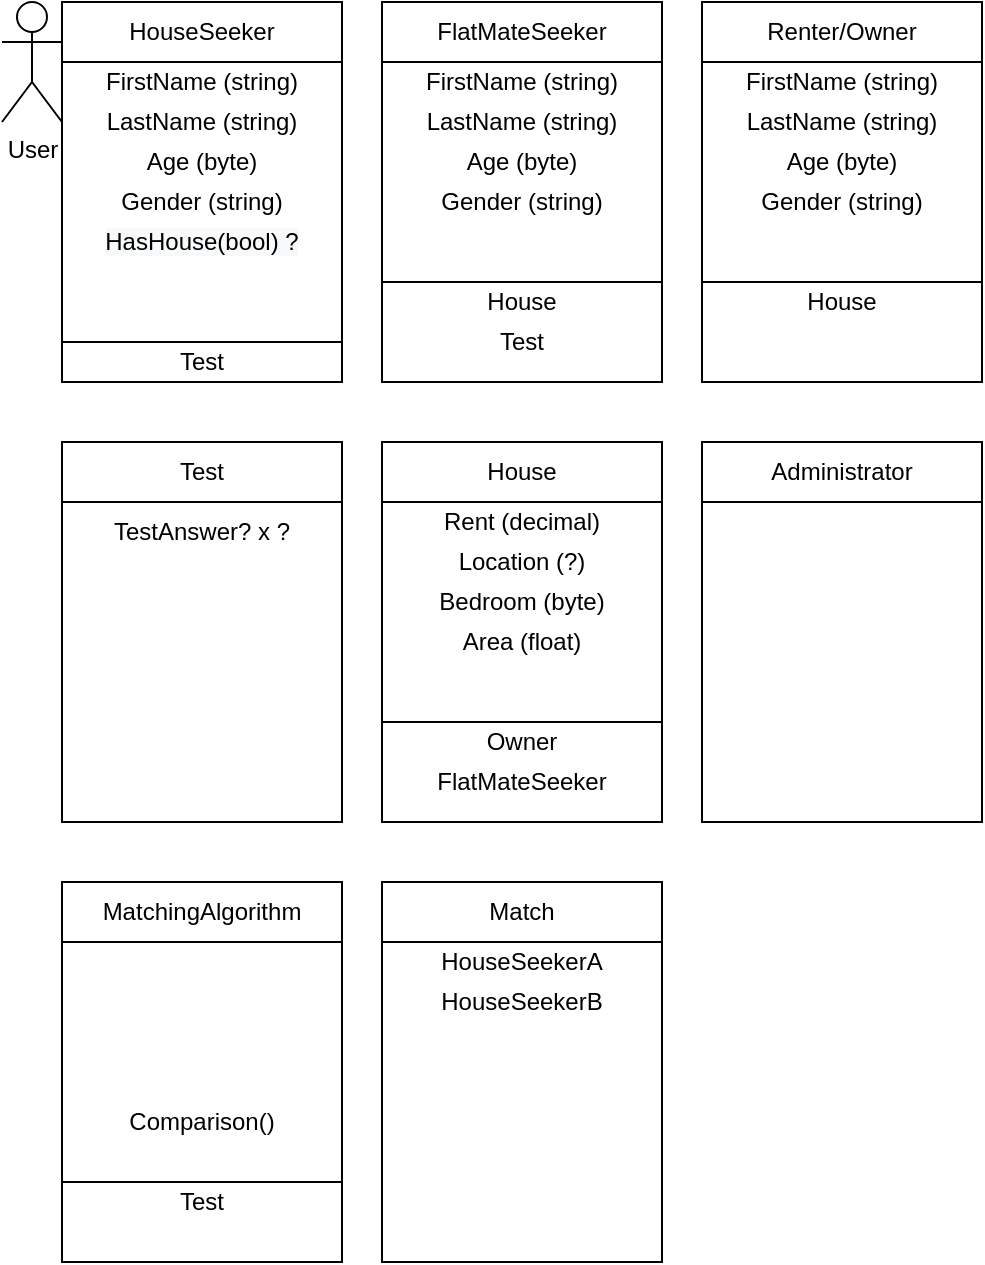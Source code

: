 <mxfile version="14.8.5" type="device"><diagram id="C5RBs43oDa-KdzZeNtuy" name="Page-1"><mxGraphModel dx="613" dy="762" grid="1" gridSize="10" guides="1" tooltips="1" connect="1" arrows="1" fold="1" page="1" pageScale="1" pageWidth="827" pageHeight="1169" background="none" math="0" shadow="0"><root><mxCell id="WIyWlLk6GJQsqaUBKTNV-0"/><mxCell id="WIyWlLk6GJQsqaUBKTNV-1" parent="WIyWlLk6GJQsqaUBKTNV-0"/><mxCell id="w1kC22EjsE4C6ID-WOqB-3" value="" style="rounded=0;whiteSpace=wrap;html=1;fillColor=none;" vertex="1" parent="WIyWlLk6GJQsqaUBKTNV-1"><mxGeometry x="40" y="20" width="140" height="190" as="geometry"/></mxCell><mxCell id="w1kC22EjsE4C6ID-WOqB-4" value="HouseSeeker" style="rounded=0;whiteSpace=wrap;html=1;fillColor=none;" vertex="1" parent="WIyWlLk6GJQsqaUBKTNV-1"><mxGeometry x="40" y="20" width="140" height="30" as="geometry"/></mxCell><mxCell id="w1kC22EjsE4C6ID-WOqB-5" value="FirstName (string)" style="text;html=1;strokeColor=none;fillColor=none;align=center;verticalAlign=middle;whiteSpace=wrap;rounded=0;" vertex="1" parent="WIyWlLk6GJQsqaUBKTNV-1"><mxGeometry x="40" y="50" width="140" height="20" as="geometry"/></mxCell><mxCell id="w1kC22EjsE4C6ID-WOqB-6" value="LastName (string)" style="text;html=1;strokeColor=none;fillColor=none;align=center;verticalAlign=middle;whiteSpace=wrap;rounded=0;" vertex="1" parent="WIyWlLk6GJQsqaUBKTNV-1"><mxGeometry x="40" y="70" width="140" height="20" as="geometry"/></mxCell><mxCell id="w1kC22EjsE4C6ID-WOqB-7" value="Age (byte)" style="text;html=1;strokeColor=none;fillColor=none;align=center;verticalAlign=middle;whiteSpace=wrap;rounded=0;" vertex="1" parent="WIyWlLk6GJQsqaUBKTNV-1"><mxGeometry x="40" y="90" width="140" height="20" as="geometry"/></mxCell><mxCell id="w1kC22EjsE4C6ID-WOqB-8" value="Gender (string)" style="text;html=1;strokeColor=none;fillColor=none;align=center;verticalAlign=middle;whiteSpace=wrap;rounded=0;" vertex="1" parent="WIyWlLk6GJQsqaUBKTNV-1"><mxGeometry x="40" y="110" width="140" height="20" as="geometry"/></mxCell><mxCell id="w1kC22EjsE4C6ID-WOqB-9" value="&lt;span style=&quot;color: rgb(0 , 0 , 0) ; font-family: &amp;#34;helvetica&amp;#34; ; font-size: 12px ; font-style: normal ; font-weight: 400 ; letter-spacing: normal ; text-align: center ; text-indent: 0px ; text-transform: none ; word-spacing: 0px ; background-color: rgb(248 , 249 , 250) ; display: inline ; float: none&quot;&gt;HasHouse(bool) ?&lt;/span&gt;" style="text;html=1;strokeColor=none;fillColor=none;align=center;verticalAlign=middle;whiteSpace=wrap;rounded=0;" vertex="1" parent="WIyWlLk6GJQsqaUBKTNV-1"><mxGeometry x="40" y="130" width="140" height="20" as="geometry"/></mxCell><mxCell id="w1kC22EjsE4C6ID-WOqB-11" value="" style="rounded=0;whiteSpace=wrap;html=1;fillColor=none;" vertex="1" parent="WIyWlLk6GJQsqaUBKTNV-1"><mxGeometry x="40" y="240" width="140" height="190" as="geometry"/></mxCell><mxCell id="w1kC22EjsE4C6ID-WOqB-12" value="Test" style="rounded=0;whiteSpace=wrap;html=1;fillColor=none;" vertex="1" parent="WIyWlLk6GJQsqaUBKTNV-1"><mxGeometry x="40" y="240" width="140" height="30" as="geometry"/></mxCell><mxCell id="w1kC22EjsE4C6ID-WOqB-13" value="" style="rounded=0;whiteSpace=wrap;html=1;fillColor=none;" vertex="1" parent="WIyWlLk6GJQsqaUBKTNV-1"><mxGeometry x="40" y="460" width="140" height="190" as="geometry"/></mxCell><mxCell id="w1kC22EjsE4C6ID-WOqB-15" value="MatchingAlgorithm" style="rounded=0;whiteSpace=wrap;html=1;fillColor=none;" vertex="1" parent="WIyWlLk6GJQsqaUBKTNV-1"><mxGeometry x="40" y="460" width="140" height="30" as="geometry"/></mxCell><mxCell id="w1kC22EjsE4C6ID-WOqB-16" value="" style="rounded=0;whiteSpace=wrap;html=1;fillColor=none;" vertex="1" parent="WIyWlLk6GJQsqaUBKTNV-1"><mxGeometry x="200" y="240" width="140" height="190" as="geometry"/></mxCell><mxCell id="w1kC22EjsE4C6ID-WOqB-17" value="House" style="rounded=0;whiteSpace=wrap;html=1;fillColor=none;" vertex="1" parent="WIyWlLk6GJQsqaUBKTNV-1"><mxGeometry x="200" y="240" width="140" height="30" as="geometry"/></mxCell><mxCell id="w1kC22EjsE4C6ID-WOqB-18" value="Rent (decimal)" style="text;html=1;strokeColor=none;fillColor=none;align=center;verticalAlign=middle;whiteSpace=wrap;rounded=0;" vertex="1" parent="WIyWlLk6GJQsqaUBKTNV-1"><mxGeometry x="200" y="270" width="140" height="20" as="geometry"/></mxCell><mxCell id="w1kC22EjsE4C6ID-WOqB-19" value="Location (?)" style="text;html=1;strokeColor=none;fillColor=none;align=center;verticalAlign=middle;whiteSpace=wrap;rounded=0;" vertex="1" parent="WIyWlLk6GJQsqaUBKTNV-1"><mxGeometry x="200" y="290" width="140" height="20" as="geometry"/></mxCell><mxCell id="w1kC22EjsE4C6ID-WOqB-20" value="Bedroom (byte)" style="text;html=1;strokeColor=none;fillColor=none;align=center;verticalAlign=middle;whiteSpace=wrap;rounded=0;" vertex="1" parent="WIyWlLk6GJQsqaUBKTNV-1"><mxGeometry x="200" y="310" width="140" height="20" as="geometry"/></mxCell><mxCell id="w1kC22EjsE4C6ID-WOqB-21" value="Area (float)" style="text;html=1;strokeColor=none;fillColor=none;align=center;verticalAlign=middle;whiteSpace=wrap;rounded=0;" vertex="1" parent="WIyWlLk6GJQsqaUBKTNV-1"><mxGeometry x="200" y="330" width="140" height="20" as="geometry"/></mxCell><mxCell id="w1kC22EjsE4C6ID-WOqB-23" value="TestAnswer? x ?" style="text;html=1;strokeColor=none;fillColor=none;align=center;verticalAlign=middle;whiteSpace=wrap;rounded=0;" vertex="1" parent="WIyWlLk6GJQsqaUBKTNV-1"><mxGeometry x="40" y="270" width="140" height="30" as="geometry"/></mxCell><mxCell id="w1kC22EjsE4C6ID-WOqB-25" value="" style="rounded=0;whiteSpace=wrap;html=1;fillColor=none;" vertex="1" parent="WIyWlLk6GJQsqaUBKTNV-1"><mxGeometry x="200" y="460" width="140" height="190" as="geometry"/></mxCell><mxCell id="w1kC22EjsE4C6ID-WOqB-26" value="Match" style="rounded=0;whiteSpace=wrap;html=1;fillColor=none;" vertex="1" parent="WIyWlLk6GJQsqaUBKTNV-1"><mxGeometry x="200" y="460" width="140" height="30" as="geometry"/></mxCell><mxCell id="w1kC22EjsE4C6ID-WOqB-27" value="HouseSeekerA" style="text;html=1;strokeColor=none;fillColor=none;align=center;verticalAlign=middle;whiteSpace=wrap;rounded=0;" vertex="1" parent="WIyWlLk6GJQsqaUBKTNV-1"><mxGeometry x="200" y="490" width="140" height="20" as="geometry"/></mxCell><mxCell id="w1kC22EjsE4C6ID-WOqB-31" value="HouseSeekerB" style="text;html=1;strokeColor=none;fillColor=none;align=center;verticalAlign=middle;whiteSpace=wrap;rounded=0;" vertex="1" parent="WIyWlLk6GJQsqaUBKTNV-1"><mxGeometry x="200" y="510" width="140" height="20" as="geometry"/></mxCell><mxCell id="w1kC22EjsE4C6ID-WOqB-32" value="" style="rounded=0;whiteSpace=wrap;html=1;fillColor=none;" vertex="1" parent="WIyWlLk6GJQsqaUBKTNV-1"><mxGeometry x="200" y="20" width="140" height="190" as="geometry"/></mxCell><mxCell id="w1kC22EjsE4C6ID-WOqB-33" value="FlatMateSeeker" style="rounded=0;whiteSpace=wrap;html=1;fillColor=none;" vertex="1" parent="WIyWlLk6GJQsqaUBKTNV-1"><mxGeometry x="200" y="20" width="140" height="30" as="geometry"/></mxCell><mxCell id="w1kC22EjsE4C6ID-WOqB-34" value="FirstName (string)" style="text;html=1;strokeColor=none;fillColor=none;align=center;verticalAlign=middle;whiteSpace=wrap;rounded=0;" vertex="1" parent="WIyWlLk6GJQsqaUBKTNV-1"><mxGeometry x="200" y="50" width="140" height="20" as="geometry"/></mxCell><mxCell id="w1kC22EjsE4C6ID-WOqB-35" value="LastName (string)" style="text;html=1;strokeColor=none;fillColor=none;align=center;verticalAlign=middle;whiteSpace=wrap;rounded=0;" vertex="1" parent="WIyWlLk6GJQsqaUBKTNV-1"><mxGeometry x="200" y="70" width="140" height="20" as="geometry"/></mxCell><mxCell id="w1kC22EjsE4C6ID-WOqB-36" value="Age (byte)" style="text;html=1;strokeColor=none;fillColor=none;align=center;verticalAlign=middle;whiteSpace=wrap;rounded=0;" vertex="1" parent="WIyWlLk6GJQsqaUBKTNV-1"><mxGeometry x="200" y="90" width="140" height="20" as="geometry"/></mxCell><mxCell id="w1kC22EjsE4C6ID-WOqB-37" value="Gender (string)" style="text;html=1;strokeColor=none;fillColor=none;align=center;verticalAlign=middle;whiteSpace=wrap;rounded=0;" vertex="1" parent="WIyWlLk6GJQsqaUBKTNV-1"><mxGeometry x="200" y="110" width="140" height="20" as="geometry"/></mxCell><mxCell id="w1kC22EjsE4C6ID-WOqB-39" value="" style="rounded=0;whiteSpace=wrap;html=1;fillColor=none;" vertex="1" parent="WIyWlLk6GJQsqaUBKTNV-1"><mxGeometry x="200" y="160" width="140" height="50" as="geometry"/></mxCell><mxCell id="w1kC22EjsE4C6ID-WOqB-40" value="House" style="text;html=1;strokeColor=none;fillColor=none;align=center;verticalAlign=middle;whiteSpace=wrap;rounded=0;" vertex="1" parent="WIyWlLk6GJQsqaUBKTNV-1"><mxGeometry x="200" y="160" width="140" height="20" as="geometry"/></mxCell><mxCell id="w1kC22EjsE4C6ID-WOqB-42" value="" style="rounded=0;whiteSpace=wrap;html=1;fillColor=none;" vertex="1" parent="WIyWlLk6GJQsqaUBKTNV-1"><mxGeometry x="360" y="20" width="140" height="190" as="geometry"/></mxCell><mxCell id="w1kC22EjsE4C6ID-WOqB-43" value="Renter/Owner" style="rounded=0;whiteSpace=wrap;html=1;fillColor=none;" vertex="1" parent="WIyWlLk6GJQsqaUBKTNV-1"><mxGeometry x="360" y="20" width="140" height="30" as="geometry"/></mxCell><mxCell id="w1kC22EjsE4C6ID-WOqB-44" value="FirstName (string)" style="text;html=1;strokeColor=none;fillColor=none;align=center;verticalAlign=middle;whiteSpace=wrap;rounded=0;" vertex="1" parent="WIyWlLk6GJQsqaUBKTNV-1"><mxGeometry x="360" y="50" width="140" height="20" as="geometry"/></mxCell><mxCell id="w1kC22EjsE4C6ID-WOqB-45" value="LastName (string)" style="text;html=1;strokeColor=none;fillColor=none;align=center;verticalAlign=middle;whiteSpace=wrap;rounded=0;" vertex="1" parent="WIyWlLk6GJQsqaUBKTNV-1"><mxGeometry x="360" y="70" width="140" height="20" as="geometry"/></mxCell><mxCell id="w1kC22EjsE4C6ID-WOqB-46" value="Age (byte)" style="text;html=1;strokeColor=none;fillColor=none;align=center;verticalAlign=middle;whiteSpace=wrap;rounded=0;" vertex="1" parent="WIyWlLk6GJQsqaUBKTNV-1"><mxGeometry x="360" y="90" width="140" height="20" as="geometry"/></mxCell><mxCell id="w1kC22EjsE4C6ID-WOqB-47" value="Gender (string)" style="text;html=1;strokeColor=none;fillColor=none;align=center;verticalAlign=middle;whiteSpace=wrap;rounded=0;" vertex="1" parent="WIyWlLk6GJQsqaUBKTNV-1"><mxGeometry x="360" y="110" width="140" height="20" as="geometry"/></mxCell><mxCell id="w1kC22EjsE4C6ID-WOqB-48" value="" style="rounded=0;whiteSpace=wrap;html=1;fillColor=none;" vertex="1" parent="WIyWlLk6GJQsqaUBKTNV-1"><mxGeometry x="360" y="160" width="140" height="50" as="geometry"/></mxCell><mxCell id="w1kC22EjsE4C6ID-WOqB-49" value="House" style="text;html=1;strokeColor=none;fillColor=none;align=center;verticalAlign=middle;whiteSpace=wrap;rounded=0;" vertex="1" parent="WIyWlLk6GJQsqaUBKTNV-1"><mxGeometry x="360" y="160" width="140" height="20" as="geometry"/></mxCell><mxCell id="w1kC22EjsE4C6ID-WOqB-51" value="" style="rounded=0;whiteSpace=wrap;html=1;fillColor=none;" vertex="1" parent="WIyWlLk6GJQsqaUBKTNV-1"><mxGeometry x="200" y="380" width="140" height="50" as="geometry"/></mxCell><mxCell id="w1kC22EjsE4C6ID-WOqB-52" value="Owner" style="text;html=1;strokeColor=none;fillColor=none;align=center;verticalAlign=middle;whiteSpace=wrap;rounded=0;" vertex="1" parent="WIyWlLk6GJQsqaUBKTNV-1"><mxGeometry x="200" y="380" width="140" height="20" as="geometry"/></mxCell><mxCell id="w1kC22EjsE4C6ID-WOqB-53" value="FlatMateSeeker" style="text;html=1;strokeColor=none;fillColor=none;align=center;verticalAlign=middle;whiteSpace=wrap;rounded=0;" vertex="1" parent="WIyWlLk6GJQsqaUBKTNV-1"><mxGeometry x="200" y="400" width="140" height="20" as="geometry"/></mxCell><mxCell id="w1kC22EjsE4C6ID-WOqB-54" value="" style="rounded=0;whiteSpace=wrap;html=1;fillColor=none;" vertex="1" parent="WIyWlLk6GJQsqaUBKTNV-1"><mxGeometry x="40" y="190" width="140" height="20" as="geometry"/></mxCell><mxCell id="w1kC22EjsE4C6ID-WOqB-55" value="Test" style="text;html=1;strokeColor=none;fillColor=none;align=center;verticalAlign=middle;whiteSpace=wrap;rounded=0;" vertex="1" parent="WIyWlLk6GJQsqaUBKTNV-1"><mxGeometry x="40" y="190" width="140" height="20" as="geometry"/></mxCell><mxCell id="w1kC22EjsE4C6ID-WOqB-57" value="" style="rounded=0;whiteSpace=wrap;html=1;fillColor=none;" vertex="1" parent="WIyWlLk6GJQsqaUBKTNV-1"><mxGeometry x="40" y="610" width="140" height="40" as="geometry"/></mxCell><mxCell id="w1kC22EjsE4C6ID-WOqB-58" value="Test" style="text;html=1;strokeColor=none;fillColor=none;align=center;verticalAlign=middle;whiteSpace=wrap;rounded=0;" vertex="1" parent="WIyWlLk6GJQsqaUBKTNV-1"><mxGeometry x="40" y="610" width="140" height="20" as="geometry"/></mxCell><mxCell id="w1kC22EjsE4C6ID-WOqB-59" value="Comparison()" style="text;html=1;strokeColor=none;fillColor=none;align=center;verticalAlign=middle;whiteSpace=wrap;rounded=0;" vertex="1" parent="WIyWlLk6GJQsqaUBKTNV-1"><mxGeometry x="40" y="570" width="140" height="20" as="geometry"/></mxCell><mxCell id="w1kC22EjsE4C6ID-WOqB-60" value="Test" style="text;html=1;strokeColor=none;fillColor=none;align=center;verticalAlign=middle;whiteSpace=wrap;rounded=0;" vertex="1" parent="WIyWlLk6GJQsqaUBKTNV-1"><mxGeometry x="200" y="180" width="140" height="20" as="geometry"/></mxCell><mxCell id="w1kC22EjsE4C6ID-WOqB-62" value="User" style="shape=umlActor;verticalLabelPosition=bottom;verticalAlign=top;html=1;outlineConnect=0;fillColor=none;" vertex="1" parent="WIyWlLk6GJQsqaUBKTNV-1"><mxGeometry x="10" y="20" width="30" height="60" as="geometry"/></mxCell><mxCell id="w1kC22EjsE4C6ID-WOqB-63" value="" style="rounded=0;whiteSpace=wrap;html=1;fillColor=none;" vertex="1" parent="WIyWlLk6GJQsqaUBKTNV-1"><mxGeometry x="360" y="240" width="140" height="190" as="geometry"/></mxCell><mxCell id="w1kC22EjsE4C6ID-WOqB-64" value="Administrator" style="rounded=0;whiteSpace=wrap;html=1;fillColor=none;" vertex="1" parent="WIyWlLk6GJQsqaUBKTNV-1"><mxGeometry x="360" y="240" width="140" height="30" as="geometry"/></mxCell></root></mxGraphModel></diagram></mxfile>